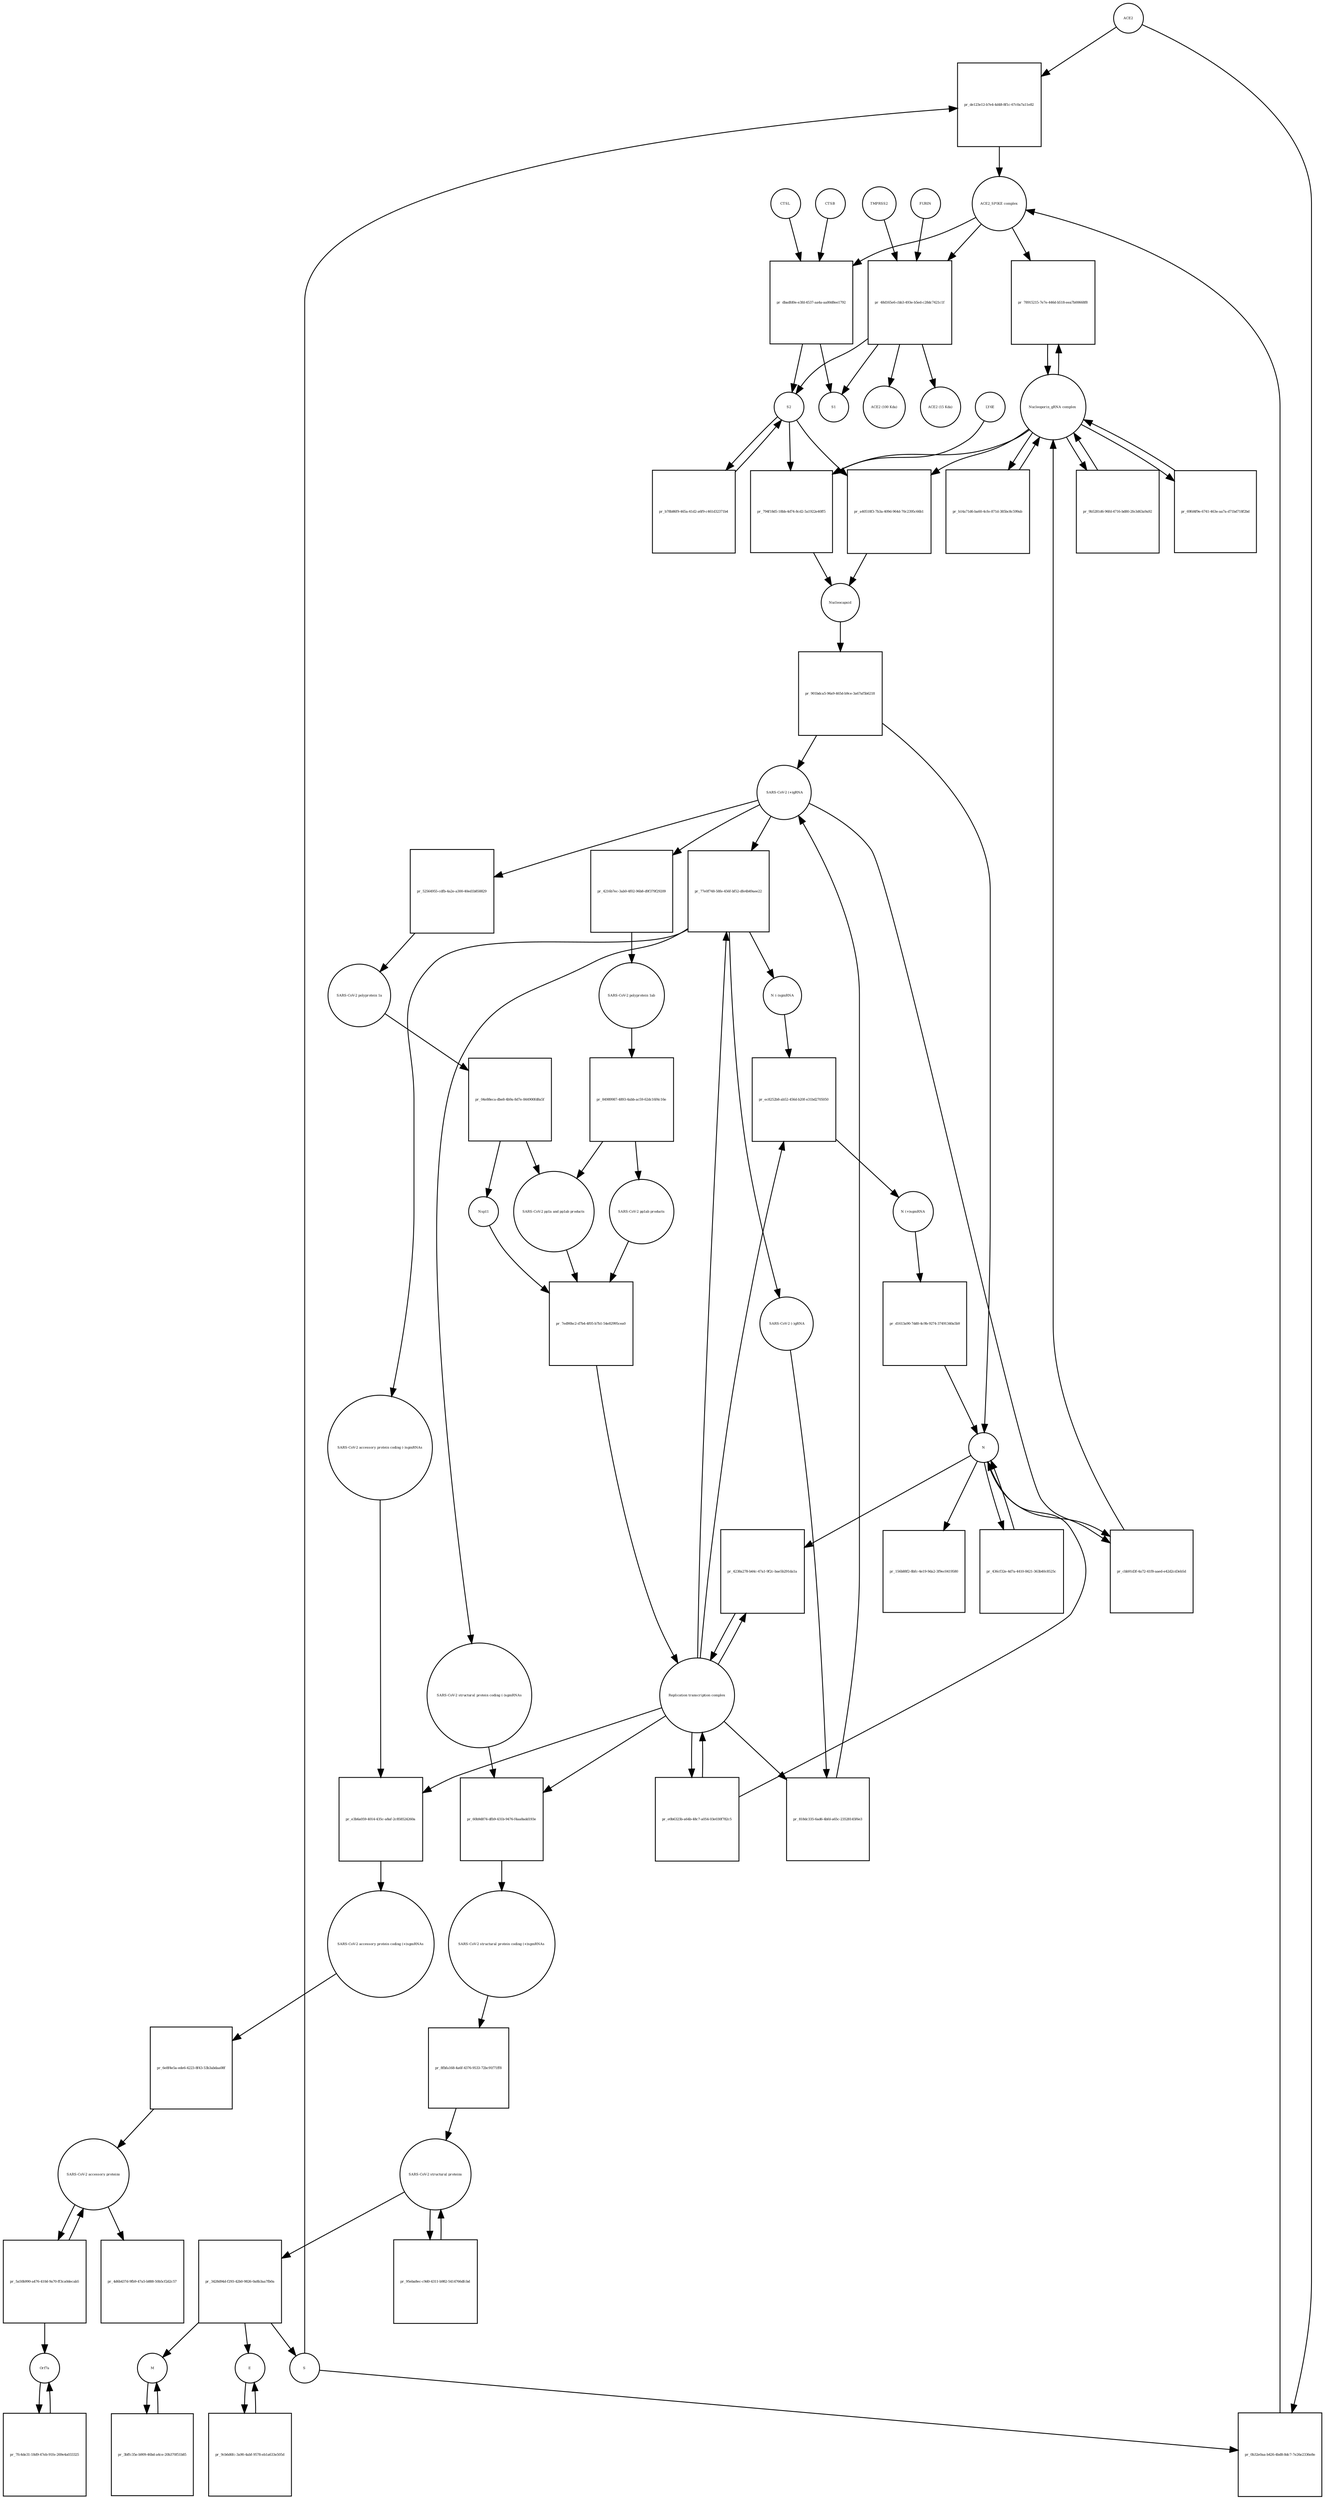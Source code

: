 strict digraph  {
ACE2 [annotation="", bipartite=0, cls=macromolecule, fontsize=4, label=ACE2, shape=circle];
"pr_de123e12-b7e4-4d48-8f1c-67c0a7a11e82" [annotation="", bipartite=1, cls=process, fontsize=4, label="pr_de123e12-b7e4-4d48-8f1c-67c0a7a11e82", shape=square];
"ACE2_SPIKE complex" [annotation="", bipartite=0, cls=complex, fontsize=4, label="ACE2_SPIKE complex", shape=circle];
S [annotation="", bipartite=0, cls="macromolecule multimer", fontsize=4, label=S, shape=circle];
"Nucleoporin_gRNA complex " [annotation="", bipartite=0, cls=complex, fontsize=4, label="Nucleoporin_gRNA complex ", shape=circle];
"pr_78915215-7e7e-446d-b518-eea7b00668f8" [annotation="", bipartite=1, cls=process, fontsize=4, label="pr_78915215-7e7e-446d-b518-eea7b00668f8", shape=square];
"pr_dbadfd0e-e3fd-4537-aa4a-aa80d8ee1792" [annotation="", bipartite=1, cls=process, fontsize=4, label="pr_dbadfd0e-e3fd-4537-aa4a-aa80d8ee1792", shape=square];
S2 [annotation="", bipartite=0, cls=macromolecule, fontsize=4, label=S2, shape=circle];
CTSB [annotation="", bipartite=0, cls=macromolecule, fontsize=4, label=CTSB, shape=circle];
CTSL [annotation="", bipartite=0, cls=macromolecule, fontsize=4, label=CTSL, shape=circle];
S1 [annotation="", bipartite=0, cls=macromolecule, fontsize=4, label=S1, shape=circle];
"pr_0b32e0aa-b426-4bd8-8dc7-7e26e2336e8e" [annotation="", bipartite=1, cls=process, fontsize=4, label="pr_0b32e0aa-b426-4bd8-8dc7-7e26e2336e8e", shape=square];
"pr_794f18d5-18bb-4d74-8cd2-5a1922e40ff5" [annotation="", bipartite=1, cls=process, fontsize=4, label="pr_794f18d5-18bb-4d74-8cd2-5a1922e40ff5", shape=square];
Nucleocapsid [annotation="", bipartite=0, cls=complex, fontsize=4, label=Nucleocapsid, shape=circle];
LY6E [annotation="", bipartite=0, cls=macromolecule, fontsize=4, label=LY6E, shape=circle];
"pr_a40518f3-7b3a-409d-964d-70c2395c66b1" [annotation="", bipartite=1, cls=process, fontsize=4, label="pr_a40518f3-7b3a-409d-964d-70c2395c66b1", shape=square];
"pr_901bdca5-96a9-465d-b9ce-3a67af5b6218" [annotation="", bipartite=1, cls=process, fontsize=4, label="pr_901bdca5-96a9-465d-b9ce-3a67af5b6218", shape=square];
" SARS-CoV-2 (+)gRNA" [annotation="", bipartite=0, cls="nucleic acid feature", fontsize=4, label=" SARS-CoV-2 (+)gRNA", shape=circle];
N [annotation="", bipartite=0, cls="macromolecule multimer", fontsize=4, label=N, shape=circle];
"SARS-CoV-2 polyprotein 1ab" [annotation="", bipartite=0, cls=macromolecule, fontsize=4, label="SARS-CoV-2 polyprotein 1ab", shape=circle];
"pr_84989987-4893-4abb-ac59-62dc16f4c16e" [annotation="", bipartite=1, cls=process, fontsize=4, label="pr_84989987-4893-4abb-ac59-62dc16f4c16e", shape=square];
"SARS-CoV-2 pp1ab products" [annotation="", bipartite=0, cls=complex, fontsize=4, label="SARS-CoV-2 pp1ab products", shape=circle];
"SARS-CoV-2 pp1a and pp1ab products" [annotation="", bipartite=0, cls=complex, fontsize=4, label="SARS-CoV-2 pp1a and pp1ab products", shape=circle];
"SARS-CoV-2 polyprotein 1a" [annotation="", bipartite=0, cls=macromolecule, fontsize=4, label="SARS-CoV-2 polyprotein 1a", shape=circle];
"pr_04e88eca-dbe8-4b9a-8d7e-844900fd8a5f" [annotation="", bipartite=1, cls=process, fontsize=4, label="pr_04e88eca-dbe8-4b9a-8d7e-844900fd8a5f", shape=square];
Nsp11 [annotation="", bipartite=0, cls=macromolecule, fontsize=4, label=Nsp11, shape=circle];
"pr_9b5281d6-96fd-4716-bd80-2fe3d63a9a92" [annotation="", bipartite=1, cls=process, fontsize=4, label="pr_9b5281d6-96fd-4716-bd80-2fe3d63a9a92", shape=square];
"pr_69fd4f9e-6741-463e-aa7a-d71bd718f2bd" [annotation="", bipartite=1, cls=process, fontsize=4, label="pr_69fd4f9e-6741-463e-aa7a-d71bd718f2bd", shape=square];
"SARS-CoV-2 structural proteins" [annotation="", bipartite=0, cls=complex, fontsize=4, label="SARS-CoV-2 structural proteins", shape=circle];
"pr_3428d94d-f293-42b0-9826-0a8b3aa7fb0a" [annotation="", bipartite=1, cls=process, fontsize=4, label="pr_3428d94d-f293-42b0-9826-0a8b3aa7fb0a", shape=square];
M [annotation="", bipartite=0, cls=macromolecule, fontsize=4, label=M, shape=circle];
E [annotation="", bipartite=0, cls=macromolecule, fontsize=4, label=E, shape=circle];
"Replication transcription complex" [annotation="", bipartite=0, cls=complex, fontsize=4, label="Replication transcription complex", shape=circle];
"pr_4238a278-b44c-47a1-9f2c-bae5b291da1a" [annotation="", bipartite=1, cls=process, fontsize=4, label="pr_4238a278-b44c-47a1-9f2c-bae5b291da1a", shape=square];
"pr_156b88f2-8bfc-4e19-9da2-3f9ec0419580" [annotation="", bipartite=1, cls=process, fontsize=4, label="pr_156b88f2-8bfc-4e19-9da2-3f9ec0419580", shape=square];
"SARS-CoV-2 accessory proteins" [annotation="", bipartite=0, cls=complex, fontsize=4, label="SARS-CoV-2 accessory proteins", shape=circle];
"pr_4d6b437d-9fb9-47a5-b888-50b5cf2d2c57" [annotation="", bipartite=1, cls=process, fontsize=4, label="pr_4d6b437d-9fb9-47a5-b888-50b5cf2d2c57", shape=square];
"pr_95eba8ec-c9d0-4311-b982-5414766dfcbd" [annotation="", bipartite=1, cls=process, fontsize=4, label="pr_95eba8ec-c9d0-4311-b982-5414766dfcbd", shape=square];
"pr_e0b6323b-a64b-48c7-a054-03e030f782c5" [annotation="", bipartite=1, cls=process, fontsize=4, label="pr_e0b6323b-a64b-48c7-a054-03e030f782c5", shape=square];
"pr_436cf32e-4d7a-4410-8421-363b40c8525c" [annotation="", bipartite=1, cls=process, fontsize=4, label="pr_436cf32e-4d7a-4410-8421-363b40c8525c", shape=square];
"pr_7ed90bc2-d7b4-4f05-b7b1-54e82995cea0" [annotation="", bipartite=1, cls=process, fontsize=4, label="pr_7ed90bc2-d7b4-4f05-b7b1-54e82995cea0", shape=square];
"SARS-CoV-2 accessory protein coding (-)sgmRNAs" [annotation="", bipartite=0, cls=complex, fontsize=4, label="SARS-CoV-2 accessory protein coding (-)sgmRNAs", shape=circle];
"pr_e3b6a059-4014-435c-a8af-2c858524260a" [annotation="", bipartite=1, cls=process, fontsize=4, label="pr_e3b6a059-4014-435c-a8af-2c858524260a", shape=square];
"SARS-CoV-2 accessory protein coding (+)sgmRNAs" [annotation="", bipartite=0, cls=complex, fontsize=4, label="SARS-CoV-2 accessory protein coding (+)sgmRNAs", shape=circle];
"SARS-CoV-2 structural protein coding (-)sgmRNAs" [annotation="", bipartite=0, cls=complex, fontsize=4, label="SARS-CoV-2 structural protein coding (-)sgmRNAs", shape=circle];
"pr_60b9d874-dfb9-431b-9476-f4aa8add193e" [annotation="", bipartite=1, cls=process, fontsize=4, label="pr_60b9d874-dfb9-431b-9476-f4aa8add193e", shape=square];
"SARS-CoV-2 structural protein coding (+)sgmRNAs" [annotation="", bipartite=0, cls=complex, fontsize=4, label="SARS-CoV-2 structural protein coding (+)sgmRNAs", shape=circle];
"N (-)sgmRNA" [annotation="", bipartite=0, cls="nucleic acid feature", fontsize=4, label="N (-)sgmRNA", shape=circle];
"pr_ec8252b8-ab52-456d-b20f-e31bd2705050" [annotation="", bipartite=1, cls=process, fontsize=4, label="pr_ec8252b8-ab52-456d-b20f-e31bd2705050", shape=square];
"N (+)sgmRNA" [annotation="", bipartite=0, cls="nucleic acid feature", fontsize=4, label="N (+)sgmRNA", shape=circle];
"pr_d1613a90-7dd0-4c9b-9274-37491340a5b9" [annotation="", bipartite=1, cls=process, fontsize=4, label="pr_d1613a90-7dd0-4c9b-9274-37491340a5b9", shape=square];
"pr_77e0f748-58fe-456f-bf52-dfe4b49aee22" [annotation="", bipartite=1, cls=process, fontsize=4, label="pr_77e0f748-58fe-456f-bf52-dfe4b49aee22", shape=square];
" SARS-CoV-2 (-)gRNA" [annotation="", bipartite=0, cls="nucleic acid feature", fontsize=4, label=" SARS-CoV-2 (-)gRNA", shape=circle];
"pr_52564955-cdfb-4a2e-a300-40ed1b858829" [annotation="", bipartite=1, cls=process, fontsize=4, label="pr_52564955-cdfb-4a2e-a300-40ed1b858829", shape=square];
"pr_4216b7ec-3ab0-4f02-96b8-d9f379f29209" [annotation="", bipartite=1, cls=process, fontsize=4, label="pr_4216b7ec-3ab0-4f02-96b8-d9f379f29209", shape=square];
"pr_6e8f4e5a-ede6-4223-8f43-53b3abdaa08f" [annotation="", bipartite=1, cls=process, fontsize=4, label="pr_6e8f4e5a-ede6-4223-8f43-53b3abdaa08f", shape=square];
"pr_8fbfa168-4a6f-4376-9533-72bc91f71ff8" [annotation="", bipartite=1, cls=process, fontsize=4, label="pr_8fbfa168-4a6f-4376-9533-72bc91f71ff8", shape=square];
"pr_818dc335-6ad6-4bfd-a65c-23528145f6e3" [annotation="", bipartite=1, cls=process, fontsize=4, label="pr_818dc335-6ad6-4bfd-a65c-23528145f6e3", shape=square];
"pr_cbb91d3f-4a72-41f8-aaed-e42d2cd3eb5d" [annotation="", bipartite=1, cls=process, fontsize=4, label="pr_cbb91d3f-4a72-41f8-aaed-e42d2cd3eb5d", shape=square];
"pr_b14a71d6-ba60-4cfe-871d-385bc8c599ab" [annotation="", bipartite=1, cls=process, fontsize=4, label="pr_b14a71d6-ba60-4cfe-871d-385bc8c599ab", shape=square];
"pr_5a50b990-a476-410d-9a70-ff3ca0decab5" [annotation="", bipartite=1, cls=process, fontsize=4, label="pr_5a50b990-a476-410d-9a70-ff3ca0decab5", shape=square];
Orf7a [annotation="", bipartite=0, cls=macromolecule, fontsize=4, label=Orf7a, shape=circle];
"pr_48d165e6-cbb3-493e-b5ed-c28dc7421c1f" [annotation="", bipartite=1, cls=process, fontsize=4, label="pr_48d165e6-cbb3-493e-b5ed-c28dc7421c1f", shape=square];
FURIN [annotation="", bipartite=0, cls=macromolecule, fontsize=4, label=FURIN, shape=circle];
TMPRSS2 [annotation="", bipartite=0, cls=macromolecule, fontsize=4, label=TMPRSS2, shape=circle];
"ACE2 (100 Kda)" [annotation="", bipartite=0, cls=macromolecule, fontsize=4, label="ACE2 (100 Kda)", shape=circle];
"ACE2 (15 Kda)" [annotation="", bipartite=0, cls=macromolecule, fontsize=4, label="ACE2 (15 Kda)", shape=circle];
"pr_b78b86f9-465a-41d2-a6f9-c461d32371b4" [annotation="", bipartite=1, cls=process, fontsize=4, label="pr_b78b86f9-465a-41d2-a6f9-c461d32371b4", shape=square];
"pr_9cb6d6fc-3a90-4abf-9578-eb1a633e505d" [annotation="", bipartite=1, cls=process, fontsize=4, label="pr_9cb6d6fc-3a90-4abf-9578-eb1a633e505d", shape=square];
"pr_3bffc35e-b909-46bd-a4ce-20b370f51b85" [annotation="", bipartite=1, cls=process, fontsize=4, label="pr_3bffc35e-b909-46bd-a4ce-20b370f51b85", shape=square];
"pr_7fc4de31-18d9-47eb-91fe-269e4a033325" [annotation="", bipartite=1, cls=process, fontsize=4, label="pr_7fc4de31-18d9-47eb-91fe-269e4a033325", shape=square];
ACE2 -> "pr_de123e12-b7e4-4d48-8f1c-67c0a7a11e82"  [annotation="", interaction_type=consumption];
ACE2 -> "pr_0b32e0aa-b426-4bd8-8dc7-7e26e2336e8e"  [annotation="", interaction_type=consumption];
"pr_de123e12-b7e4-4d48-8f1c-67c0a7a11e82" -> "ACE2_SPIKE complex"  [annotation="", interaction_type=production];
"ACE2_SPIKE complex" -> "pr_78915215-7e7e-446d-b518-eea7b00668f8"  [annotation="urn_miriam_pubmed_32142651|urn_miriam_pubmed_32094589", interaction_type=stimulation];
"ACE2_SPIKE complex" -> "pr_dbadfd0e-e3fd-4537-aa4a-aa80d8ee1792"  [annotation="", interaction_type=consumption];
"ACE2_SPIKE complex" -> "pr_48d165e6-cbb3-493e-b5ed-c28dc7421c1f"  [annotation="", interaction_type=consumption];
S -> "pr_de123e12-b7e4-4d48-8f1c-67c0a7a11e82"  [annotation="", interaction_type=consumption];
S -> "pr_0b32e0aa-b426-4bd8-8dc7-7e26e2336e8e"  [annotation="", interaction_type=consumption];
"Nucleoporin_gRNA complex " -> "pr_78915215-7e7e-446d-b518-eea7b00668f8"  [annotation="", interaction_type=consumption];
"Nucleoporin_gRNA complex " -> "pr_794f18d5-18bb-4d74-8cd2-5a1922e40ff5"  [annotation="", interaction_type=consumption];
"Nucleoporin_gRNA complex " -> "pr_a40518f3-7b3a-409d-964d-70c2395c66b1"  [annotation="", interaction_type=consumption];
"Nucleoporin_gRNA complex " -> "pr_9b5281d6-96fd-4716-bd80-2fe3d63a9a92"  [annotation="", interaction_type=consumption];
"Nucleoporin_gRNA complex " -> "pr_69fd4f9e-6741-463e-aa7a-d71bd718f2bd"  [annotation="", interaction_type=consumption];
"Nucleoporin_gRNA complex " -> "pr_b14a71d6-ba60-4cfe-871d-385bc8c599ab"  [annotation="", interaction_type=consumption];
"pr_78915215-7e7e-446d-b518-eea7b00668f8" -> "Nucleoporin_gRNA complex "  [annotation="", interaction_type=production];
"pr_dbadfd0e-e3fd-4537-aa4a-aa80d8ee1792" -> S2  [annotation="", interaction_type=production];
"pr_dbadfd0e-e3fd-4537-aa4a-aa80d8ee1792" -> S1  [annotation="", interaction_type=production];
S2 -> "pr_794f18d5-18bb-4d74-8cd2-5a1922e40ff5"  [annotation="urn_miriam_doi_10.1101%2F2020.03.05.979260|urn_miriam_doi_10.1101%2F2020.04.02.021469", interaction_type=stimulation];
S2 -> "pr_a40518f3-7b3a-409d-964d-70c2395c66b1"  [annotation="", interaction_type=stimulation];
S2 -> "pr_b78b86f9-465a-41d2-a6f9-c461d32371b4"  [annotation="", interaction_type=consumption];
CTSB -> "pr_dbadfd0e-e3fd-4537-aa4a-aa80d8ee1792"  [annotation=urn_miriam_pubmed_32142651, interaction_type=catalysis];
CTSL -> "pr_dbadfd0e-e3fd-4537-aa4a-aa80d8ee1792"  [annotation=urn_miriam_pubmed_32142651, interaction_type=catalysis];
"pr_0b32e0aa-b426-4bd8-8dc7-7e26e2336e8e" -> "ACE2_SPIKE complex"  [annotation="", interaction_type=production];
"pr_794f18d5-18bb-4d74-8cd2-5a1922e40ff5" -> Nucleocapsid  [annotation="", interaction_type=production];
Nucleocapsid -> "pr_901bdca5-96a9-465d-b9ce-3a67af5b6218"  [annotation="", interaction_type=consumption];
LY6E -> "pr_794f18d5-18bb-4d74-8cd2-5a1922e40ff5"  [annotation="urn_miriam_doi_10.1101%2F2020.03.05.979260|urn_miriam_doi_10.1101%2F2020.04.02.021469", interaction_type=inhibition];
"pr_a40518f3-7b3a-409d-964d-70c2395c66b1" -> Nucleocapsid  [annotation="", interaction_type=production];
"pr_901bdca5-96a9-465d-b9ce-3a67af5b6218" -> " SARS-CoV-2 (+)gRNA"  [annotation="", interaction_type=production];
"pr_901bdca5-96a9-465d-b9ce-3a67af5b6218" -> N  [annotation="", interaction_type=production];
" SARS-CoV-2 (+)gRNA" -> "pr_77e0f748-58fe-456f-bf52-dfe4b49aee22"  [annotation="", interaction_type=consumption];
" SARS-CoV-2 (+)gRNA" -> "pr_52564955-cdfb-4a2e-a300-40ed1b858829"  [annotation="", interaction_type=consumption];
" SARS-CoV-2 (+)gRNA" -> "pr_4216b7ec-3ab0-4f02-96b8-d9f379f29209"  [annotation="", interaction_type=consumption];
" SARS-CoV-2 (+)gRNA" -> "pr_cbb91d3f-4a72-41f8-aaed-e42d2cd3eb5d"  [annotation="", interaction_type=consumption];
N -> "pr_4238a278-b44c-47a1-9f2c-bae5b291da1a"  [annotation="", interaction_type=consumption];
N -> "pr_156b88f2-8bfc-4e19-9da2-3f9ec0419580"  [annotation="", interaction_type=consumption];
N -> "pr_436cf32e-4d7a-4410-8421-363b40c8525c"  [annotation="", interaction_type=consumption];
N -> "pr_cbb91d3f-4a72-41f8-aaed-e42d2cd3eb5d"  [annotation="", interaction_type=consumption];
"SARS-CoV-2 polyprotein 1ab" -> "pr_84989987-4893-4abb-ac59-62dc16f4c16e"  [annotation=urn_miriam_pubmed_31226023, interaction_type=catalysis];
"pr_84989987-4893-4abb-ac59-62dc16f4c16e" -> "SARS-CoV-2 pp1ab products"  [annotation="", interaction_type=production];
"pr_84989987-4893-4abb-ac59-62dc16f4c16e" -> "SARS-CoV-2 pp1a and pp1ab products"  [annotation="", interaction_type=production];
"SARS-CoV-2 pp1ab products" -> "pr_7ed90bc2-d7b4-4f05-b7b1-54e82995cea0"  [annotation="", interaction_type=consumption];
"SARS-CoV-2 pp1a and pp1ab products" -> "pr_7ed90bc2-d7b4-4f05-b7b1-54e82995cea0"  [annotation="", interaction_type=consumption];
"SARS-CoV-2 polyprotein 1a" -> "pr_04e88eca-dbe8-4b9a-8d7e-844900fd8a5f"  [annotation=urn_miriam_pubmed_31226023, interaction_type=catalysis];
"pr_04e88eca-dbe8-4b9a-8d7e-844900fd8a5f" -> Nsp11  [annotation="", interaction_type=production];
"pr_04e88eca-dbe8-4b9a-8d7e-844900fd8a5f" -> "SARS-CoV-2 pp1a and pp1ab products"  [annotation="", interaction_type=production];
Nsp11 -> "pr_7ed90bc2-d7b4-4f05-b7b1-54e82995cea0"  [annotation="", interaction_type=consumption];
"pr_9b5281d6-96fd-4716-bd80-2fe3d63a9a92" -> "Nucleoporin_gRNA complex "  [annotation="", interaction_type=production];
"pr_69fd4f9e-6741-463e-aa7a-d71bd718f2bd" -> "Nucleoporin_gRNA complex "  [annotation="", interaction_type=production];
"SARS-CoV-2 structural proteins" -> "pr_3428d94d-f293-42b0-9826-0a8b3aa7fb0a"  [annotation="", interaction_type=consumption];
"SARS-CoV-2 structural proteins" -> "pr_95eba8ec-c9d0-4311-b982-5414766dfcbd"  [annotation="", interaction_type=consumption];
"pr_3428d94d-f293-42b0-9826-0a8b3aa7fb0a" -> M  [annotation="", interaction_type=production];
"pr_3428d94d-f293-42b0-9826-0a8b3aa7fb0a" -> E  [annotation="", interaction_type=production];
"pr_3428d94d-f293-42b0-9826-0a8b3aa7fb0a" -> S  [annotation="", interaction_type=production];
M -> "pr_3bffc35e-b909-46bd-a4ce-20b370f51b85"  [annotation="", interaction_type=consumption];
E -> "pr_9cb6d6fc-3a90-4abf-9578-eb1a633e505d"  [annotation="", interaction_type=consumption];
"Replication transcription complex" -> "pr_4238a278-b44c-47a1-9f2c-bae5b291da1a"  [annotation="", interaction_type=consumption];
"Replication transcription complex" -> "pr_e0b6323b-a64b-48c7-a054-03e030f782c5"  [annotation="", interaction_type=consumption];
"Replication transcription complex" -> "pr_e3b6a059-4014-435c-a8af-2c858524260a"  [annotation="", interaction_type="necessary stimulation"];
"Replication transcription complex" -> "pr_60b9d874-dfb9-431b-9476-f4aa8add193e"  [annotation="", interaction_type="necessary stimulation"];
"Replication transcription complex" -> "pr_ec8252b8-ab52-456d-b20f-e31bd2705050"  [annotation="", interaction_type="necessary stimulation"];
"Replication transcription complex" -> "pr_77e0f748-58fe-456f-bf52-dfe4b49aee22"  [annotation="", interaction_type="necessary stimulation"];
"Replication transcription complex" -> "pr_818dc335-6ad6-4bfd-a65c-23528145f6e3"  [annotation="", interaction_type="necessary stimulation"];
"pr_4238a278-b44c-47a1-9f2c-bae5b291da1a" -> "Replication transcription complex"  [annotation="", interaction_type=production];
"SARS-CoV-2 accessory proteins" -> "pr_4d6b437d-9fb9-47a5-b888-50b5cf2d2c57"  [annotation="", interaction_type=consumption];
"SARS-CoV-2 accessory proteins" -> "pr_5a50b990-a476-410d-9a70-ff3ca0decab5"  [annotation="", interaction_type=consumption];
"pr_95eba8ec-c9d0-4311-b982-5414766dfcbd" -> "SARS-CoV-2 structural proteins"  [annotation="", interaction_type=production];
"pr_e0b6323b-a64b-48c7-a054-03e030f782c5" -> "Replication transcription complex"  [annotation="", interaction_type=production];
"pr_e0b6323b-a64b-48c7-a054-03e030f782c5" -> N  [annotation="", interaction_type=production];
"pr_436cf32e-4d7a-4410-8421-363b40c8525c" -> N  [annotation="", interaction_type=production];
"pr_7ed90bc2-d7b4-4f05-b7b1-54e82995cea0" -> "Replication transcription complex"  [annotation="", interaction_type=production];
"SARS-CoV-2 accessory protein coding (-)sgmRNAs" -> "pr_e3b6a059-4014-435c-a8af-2c858524260a"  [annotation="", interaction_type=consumption];
"pr_e3b6a059-4014-435c-a8af-2c858524260a" -> "SARS-CoV-2 accessory protein coding (+)sgmRNAs"  [annotation="", interaction_type=production];
"SARS-CoV-2 accessory protein coding (+)sgmRNAs" -> "pr_6e8f4e5a-ede6-4223-8f43-53b3abdaa08f"  [annotation="", interaction_type=consumption];
"SARS-CoV-2 structural protein coding (-)sgmRNAs" -> "pr_60b9d874-dfb9-431b-9476-f4aa8add193e"  [annotation="", interaction_type=consumption];
"pr_60b9d874-dfb9-431b-9476-f4aa8add193e" -> "SARS-CoV-2 structural protein coding (+)sgmRNAs"  [annotation="", interaction_type=production];
"SARS-CoV-2 structural protein coding (+)sgmRNAs" -> "pr_8fbfa168-4a6f-4376-9533-72bc91f71ff8"  [annotation="", interaction_type=consumption];
"N (-)sgmRNA" -> "pr_ec8252b8-ab52-456d-b20f-e31bd2705050"  [annotation="", interaction_type=consumption];
"pr_ec8252b8-ab52-456d-b20f-e31bd2705050" -> "N (+)sgmRNA"  [annotation="", interaction_type=production];
"N (+)sgmRNA" -> "pr_d1613a90-7dd0-4c9b-9274-37491340a5b9"  [annotation="", interaction_type=consumption];
"pr_d1613a90-7dd0-4c9b-9274-37491340a5b9" -> N  [annotation="", interaction_type=production];
"pr_77e0f748-58fe-456f-bf52-dfe4b49aee22" -> " SARS-CoV-2 (-)gRNA"  [annotation="", interaction_type=production];
"pr_77e0f748-58fe-456f-bf52-dfe4b49aee22" -> "SARS-CoV-2 accessory protein coding (-)sgmRNAs"  [annotation="", interaction_type=production];
"pr_77e0f748-58fe-456f-bf52-dfe4b49aee22" -> "SARS-CoV-2 structural protein coding (-)sgmRNAs"  [annotation="", interaction_type=production];
"pr_77e0f748-58fe-456f-bf52-dfe4b49aee22" -> "N (-)sgmRNA"  [annotation="", interaction_type=production];
" SARS-CoV-2 (-)gRNA" -> "pr_818dc335-6ad6-4bfd-a65c-23528145f6e3"  [annotation="", interaction_type=consumption];
"pr_52564955-cdfb-4a2e-a300-40ed1b858829" -> "SARS-CoV-2 polyprotein 1a"  [annotation="", interaction_type=production];
"pr_4216b7ec-3ab0-4f02-96b8-d9f379f29209" -> "SARS-CoV-2 polyprotein 1ab"  [annotation="", interaction_type=production];
"pr_6e8f4e5a-ede6-4223-8f43-53b3abdaa08f" -> "SARS-CoV-2 accessory proteins"  [annotation="", interaction_type=production];
"pr_8fbfa168-4a6f-4376-9533-72bc91f71ff8" -> "SARS-CoV-2 structural proteins"  [annotation="", interaction_type=production];
"pr_818dc335-6ad6-4bfd-a65c-23528145f6e3" -> " SARS-CoV-2 (+)gRNA"  [annotation="", interaction_type=production];
"pr_cbb91d3f-4a72-41f8-aaed-e42d2cd3eb5d" -> "Nucleoporin_gRNA complex "  [annotation="", interaction_type=production];
"pr_b14a71d6-ba60-4cfe-871d-385bc8c599ab" -> "Nucleoporin_gRNA complex "  [annotation="", interaction_type=production];
"pr_5a50b990-a476-410d-9a70-ff3ca0decab5" -> "SARS-CoV-2 accessory proteins"  [annotation="", interaction_type=production];
"pr_5a50b990-a476-410d-9a70-ff3ca0decab5" -> Orf7a  [annotation="", interaction_type=production];
Orf7a -> "pr_7fc4de31-18d9-47eb-91fe-269e4a033325"  [annotation="", interaction_type=consumption];
"pr_48d165e6-cbb3-493e-b5ed-c28dc7421c1f" -> S2  [annotation="", interaction_type=production];
"pr_48d165e6-cbb3-493e-b5ed-c28dc7421c1f" -> "ACE2 (100 Kda)"  [annotation="", interaction_type=production];
"pr_48d165e6-cbb3-493e-b5ed-c28dc7421c1f" -> S1  [annotation="", interaction_type=production];
"pr_48d165e6-cbb3-493e-b5ed-c28dc7421c1f" -> "ACE2 (15 Kda)"  [annotation="", interaction_type=production];
FURIN -> "pr_48d165e6-cbb3-493e-b5ed-c28dc7421c1f"  [annotation="", interaction_type=catalysis];
TMPRSS2 -> "pr_48d165e6-cbb3-493e-b5ed-c28dc7421c1f"  [annotation="", interaction_type=catalysis];
"pr_b78b86f9-465a-41d2-a6f9-c461d32371b4" -> S2  [annotation="", interaction_type=production];
"pr_9cb6d6fc-3a90-4abf-9578-eb1a633e505d" -> E  [annotation="", interaction_type=production];
"pr_3bffc35e-b909-46bd-a4ce-20b370f51b85" -> M  [annotation="", interaction_type=production];
"pr_7fc4de31-18d9-47eb-91fe-269e4a033325" -> Orf7a  [annotation="", interaction_type=production];
}
